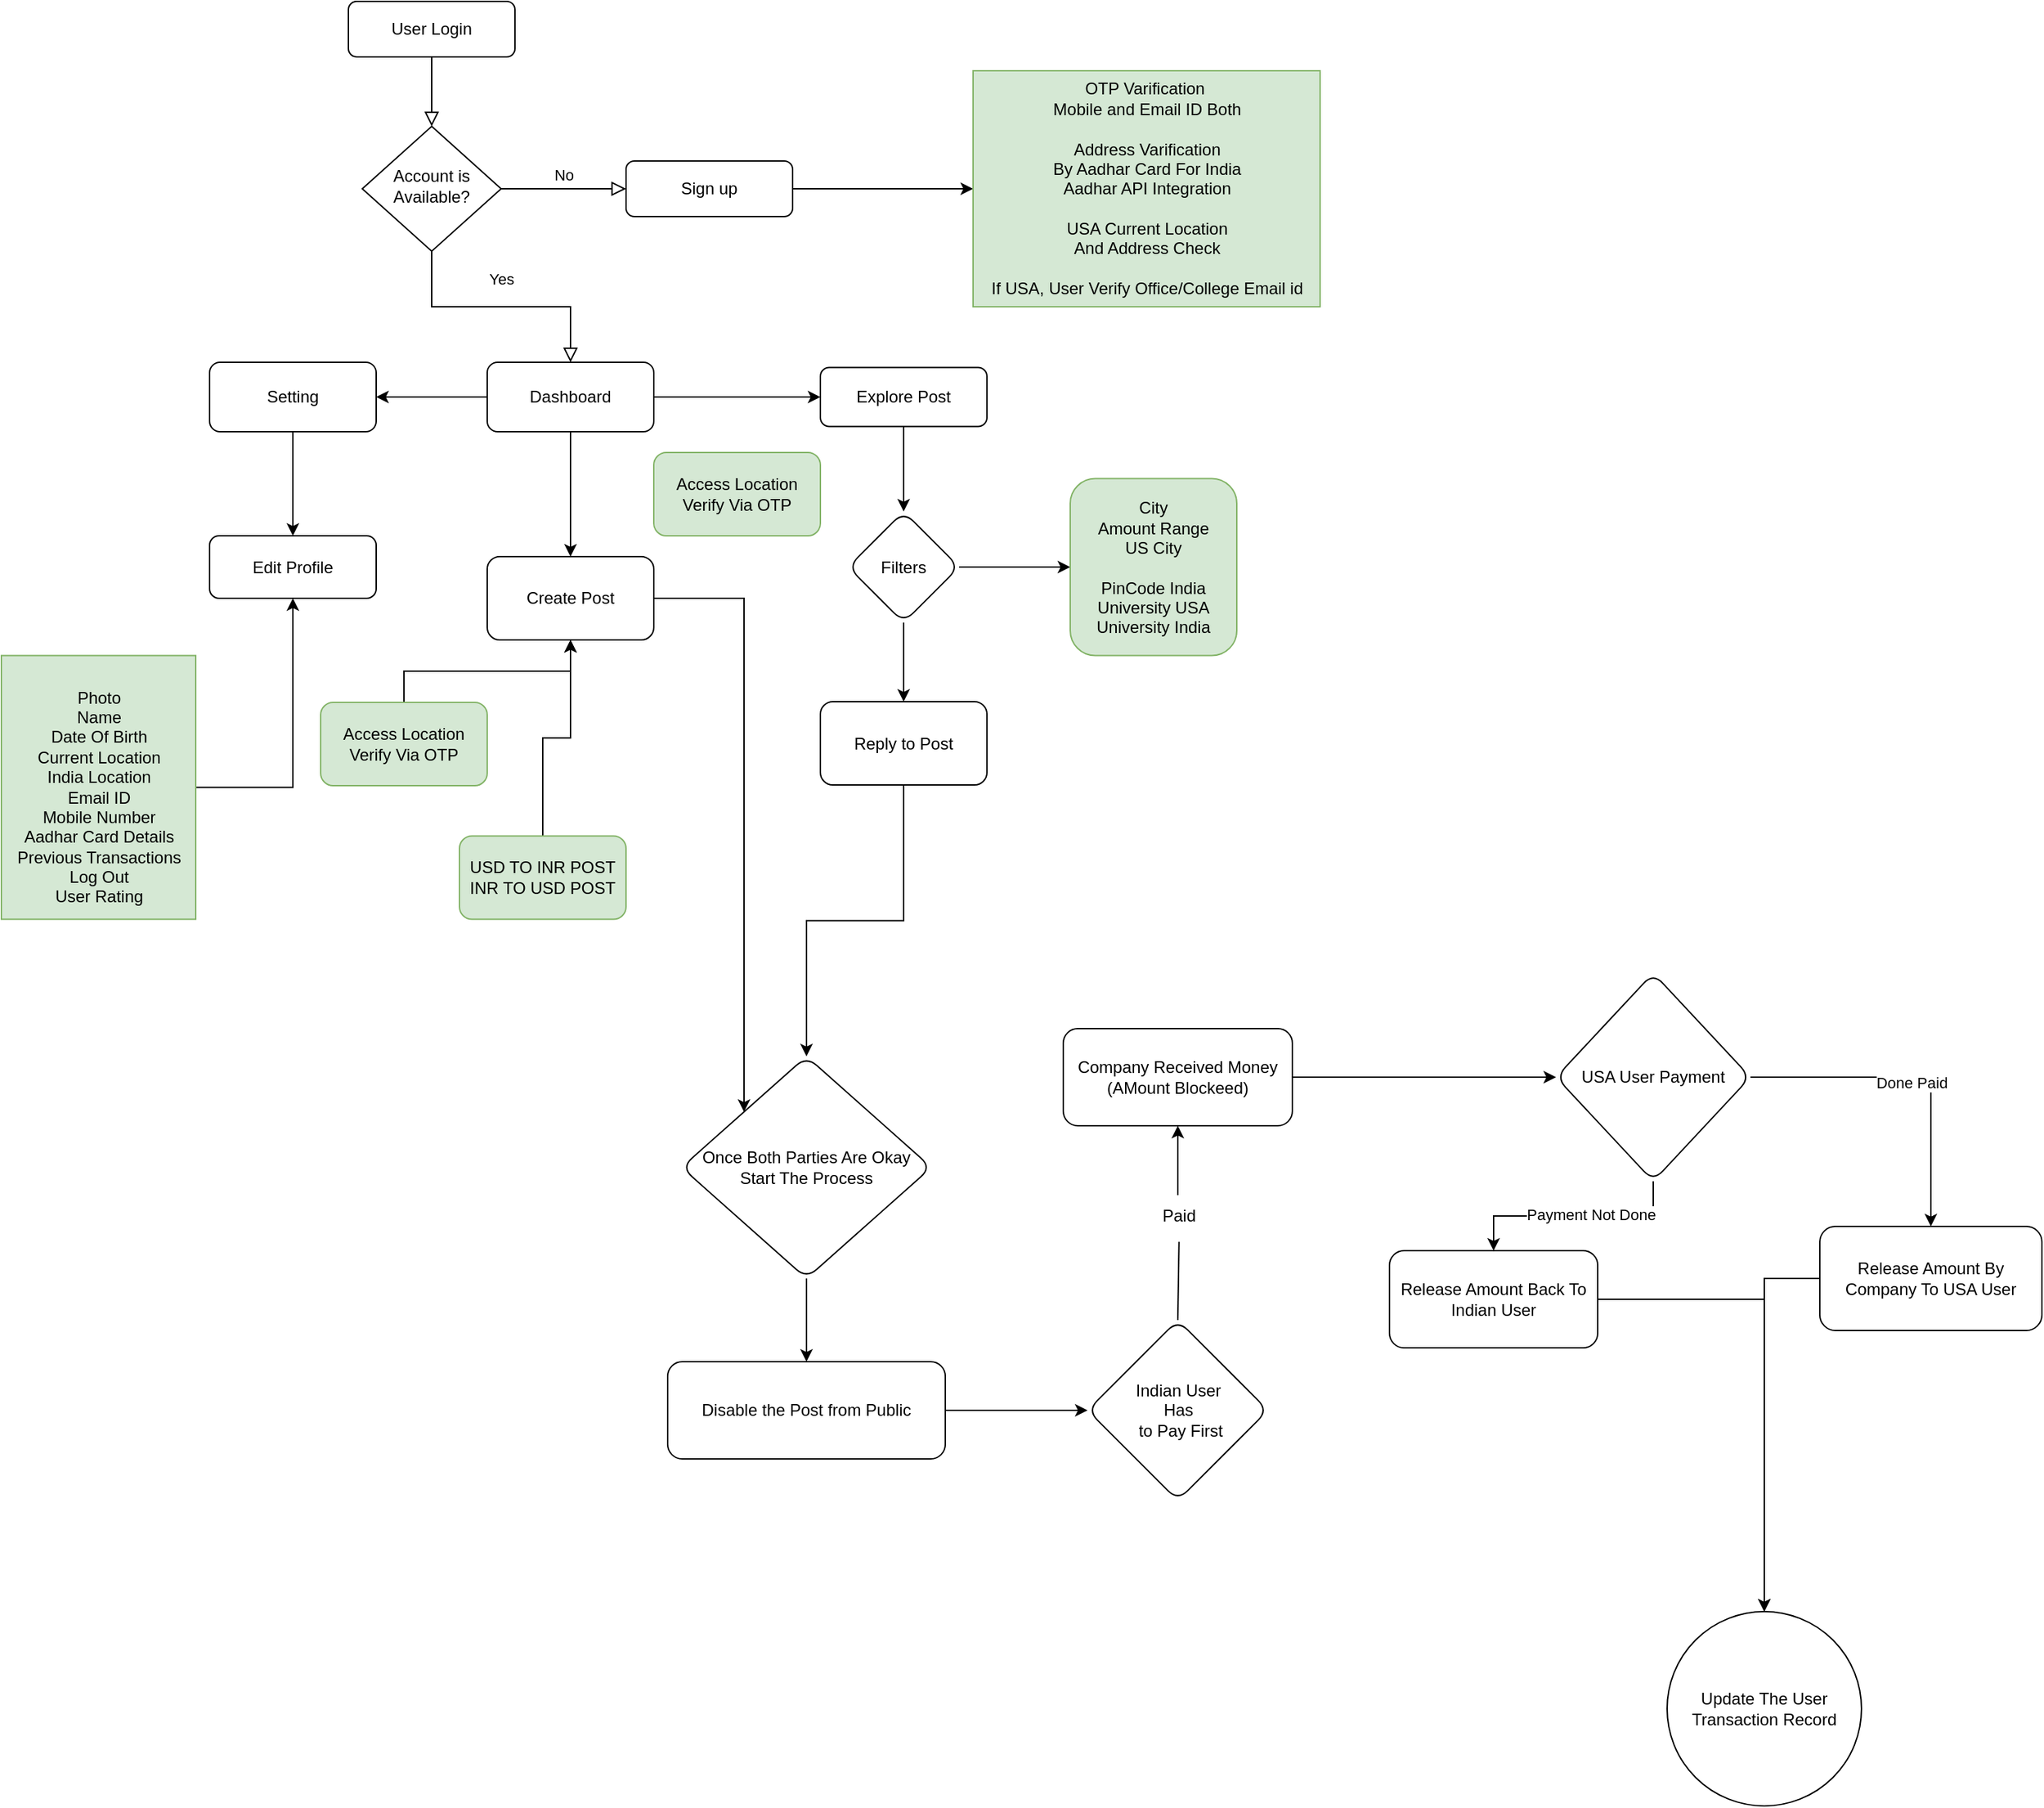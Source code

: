 <mxfile version="21.6.2" type="github">
  <diagram id="C5RBs43oDa-KdzZeNtuy" name="Page-1">
    <mxGraphModel dx="2571" dy="1067" grid="1" gridSize="10" guides="1" tooltips="1" connect="1" arrows="1" fold="1" page="1" pageScale="1" pageWidth="827" pageHeight="1169" math="0" shadow="0">
      <root>
        <mxCell id="WIyWlLk6GJQsqaUBKTNV-0" />
        <mxCell id="WIyWlLk6GJQsqaUBKTNV-1" parent="WIyWlLk6GJQsqaUBKTNV-0" />
        <mxCell id="WIyWlLk6GJQsqaUBKTNV-2" value="" style="rounded=0;html=1;jettySize=auto;orthogonalLoop=1;fontSize=11;endArrow=block;endFill=0;endSize=8;strokeWidth=1;shadow=0;labelBackgroundColor=none;edgeStyle=orthogonalEdgeStyle;" parent="WIyWlLk6GJQsqaUBKTNV-1" source="WIyWlLk6GJQsqaUBKTNV-3" target="WIyWlLk6GJQsqaUBKTNV-6" edge="1">
          <mxGeometry relative="1" as="geometry" />
        </mxCell>
        <mxCell id="WIyWlLk6GJQsqaUBKTNV-3" value="User Login" style="rounded=1;whiteSpace=wrap;html=1;fontSize=12;glass=0;strokeWidth=1;shadow=0;" parent="WIyWlLk6GJQsqaUBKTNV-1" vertex="1">
          <mxGeometry x="160" y="80" width="120" height="40" as="geometry" />
        </mxCell>
        <mxCell id="WIyWlLk6GJQsqaUBKTNV-4" value="Yes" style="rounded=0;html=1;jettySize=auto;orthogonalLoop=1;fontSize=11;endArrow=block;endFill=0;endSize=8;strokeWidth=1;shadow=0;labelBackgroundColor=none;edgeStyle=orthogonalEdgeStyle;entryX=0.5;entryY=0;entryDx=0;entryDy=0;" parent="WIyWlLk6GJQsqaUBKTNV-1" source="WIyWlLk6GJQsqaUBKTNV-6" target="57YCDFRrWDc7ahv4lhp7-1" edge="1">
          <mxGeometry y="20" relative="1" as="geometry">
            <mxPoint as="offset" />
            <mxPoint x="190" y="300" as="targetPoint" />
          </mxGeometry>
        </mxCell>
        <mxCell id="WIyWlLk6GJQsqaUBKTNV-5" value="No" style="edgeStyle=orthogonalEdgeStyle;rounded=0;html=1;jettySize=auto;orthogonalLoop=1;fontSize=11;endArrow=block;endFill=0;endSize=8;strokeWidth=1;shadow=0;labelBackgroundColor=none;" parent="WIyWlLk6GJQsqaUBKTNV-1" source="WIyWlLk6GJQsqaUBKTNV-6" target="WIyWlLk6GJQsqaUBKTNV-7" edge="1">
          <mxGeometry y="10" relative="1" as="geometry">
            <mxPoint as="offset" />
          </mxGeometry>
        </mxCell>
        <mxCell id="WIyWlLk6GJQsqaUBKTNV-6" value="Account is Available?" style="rhombus;whiteSpace=wrap;html=1;shadow=0;fontFamily=Helvetica;fontSize=12;align=center;strokeWidth=1;spacing=6;spacingTop=-4;" parent="WIyWlLk6GJQsqaUBKTNV-1" vertex="1">
          <mxGeometry x="170" y="170" width="100" height="90" as="geometry" />
        </mxCell>
        <mxCell id="57YCDFRrWDc7ahv4lhp7-16" style="edgeStyle=orthogonalEdgeStyle;rounded=0;orthogonalLoop=1;jettySize=auto;html=1;exitX=1;exitY=0.5;exitDx=0;exitDy=0;" edge="1" parent="WIyWlLk6GJQsqaUBKTNV-1" source="WIyWlLk6GJQsqaUBKTNV-7" target="57YCDFRrWDc7ahv4lhp7-15">
          <mxGeometry relative="1" as="geometry" />
        </mxCell>
        <mxCell id="WIyWlLk6GJQsqaUBKTNV-7" value="Sign up" style="rounded=1;whiteSpace=wrap;html=1;fontSize=12;glass=0;strokeWidth=1;shadow=0;" parent="WIyWlLk6GJQsqaUBKTNV-1" vertex="1">
          <mxGeometry x="360" y="195" width="120" height="40" as="geometry" />
        </mxCell>
        <mxCell id="57YCDFRrWDc7ahv4lhp7-3" value="" style="edgeStyle=orthogonalEdgeStyle;rounded=0;orthogonalLoop=1;jettySize=auto;html=1;" edge="1" parent="WIyWlLk6GJQsqaUBKTNV-1" source="57YCDFRrWDc7ahv4lhp7-1" target="57YCDFRrWDc7ahv4lhp7-2">
          <mxGeometry relative="1" as="geometry" />
        </mxCell>
        <mxCell id="57YCDFRrWDc7ahv4lhp7-5" value="" style="edgeStyle=orthogonalEdgeStyle;rounded=0;orthogonalLoop=1;jettySize=auto;html=1;" edge="1" parent="WIyWlLk6GJQsqaUBKTNV-1" source="57YCDFRrWDc7ahv4lhp7-1" target="57YCDFRrWDc7ahv4lhp7-4">
          <mxGeometry relative="1" as="geometry" />
        </mxCell>
        <mxCell id="57YCDFRrWDc7ahv4lhp7-25" value="" style="edgeStyle=orthogonalEdgeStyle;rounded=0;orthogonalLoop=1;jettySize=auto;html=1;" edge="1" parent="WIyWlLk6GJQsqaUBKTNV-1" source="57YCDFRrWDc7ahv4lhp7-1" target="57YCDFRrWDc7ahv4lhp7-24">
          <mxGeometry relative="1" as="geometry" />
        </mxCell>
        <mxCell id="57YCDFRrWDc7ahv4lhp7-1" value="Dashboard" style="rounded=1;whiteSpace=wrap;html=1;" vertex="1" parent="WIyWlLk6GJQsqaUBKTNV-1">
          <mxGeometry x="260" y="340" width="120" height="50" as="geometry" />
        </mxCell>
        <mxCell id="57YCDFRrWDc7ahv4lhp7-18" value="" style="edgeStyle=orthogonalEdgeStyle;rounded=0;orthogonalLoop=1;jettySize=auto;html=1;" edge="1" parent="WIyWlLk6GJQsqaUBKTNV-1" source="57YCDFRrWDc7ahv4lhp7-2" target="57YCDFRrWDc7ahv4lhp7-17">
          <mxGeometry relative="1" as="geometry" />
        </mxCell>
        <mxCell id="57YCDFRrWDc7ahv4lhp7-2" value="Explore Post" style="whiteSpace=wrap;html=1;rounded=1;" vertex="1" parent="WIyWlLk6GJQsqaUBKTNV-1">
          <mxGeometry x="500" y="343.75" width="120" height="42.5" as="geometry" />
        </mxCell>
        <mxCell id="57YCDFRrWDc7ahv4lhp7-7" value="" style="edgeStyle=orthogonalEdgeStyle;rounded=0;orthogonalLoop=1;jettySize=auto;html=1;" edge="1" parent="WIyWlLk6GJQsqaUBKTNV-1" source="57YCDFRrWDc7ahv4lhp7-4" target="57YCDFRrWDc7ahv4lhp7-6">
          <mxGeometry relative="1" as="geometry" />
        </mxCell>
        <mxCell id="57YCDFRrWDc7ahv4lhp7-4" value="Setting" style="rounded=1;whiteSpace=wrap;html=1;" vertex="1" parent="WIyWlLk6GJQsqaUBKTNV-1">
          <mxGeometry x="60" y="340" width="120" height="50" as="geometry" />
        </mxCell>
        <mxCell id="57YCDFRrWDc7ahv4lhp7-6" value="Edit Profile" style="whiteSpace=wrap;html=1;rounded=1;" vertex="1" parent="WIyWlLk6GJQsqaUBKTNV-1">
          <mxGeometry x="60" y="465" width="120" height="45" as="geometry" />
        </mxCell>
        <mxCell id="57YCDFRrWDc7ahv4lhp7-76" style="edgeStyle=orthogonalEdgeStyle;rounded=0;orthogonalLoop=1;jettySize=auto;html=1;entryX=0.5;entryY=1;entryDx=0;entryDy=0;" edge="1" parent="WIyWlLk6GJQsqaUBKTNV-1" source="57YCDFRrWDc7ahv4lhp7-10" target="57YCDFRrWDc7ahv4lhp7-6">
          <mxGeometry relative="1" as="geometry" />
        </mxCell>
        <mxCell id="57YCDFRrWDc7ahv4lhp7-10" value="&lt;br&gt;Photo&lt;br&gt;Name&lt;br&gt;Date Of Birth&lt;br&gt;Current Location&lt;br&gt;India Location&lt;br&gt;Email ID&lt;br&gt;Mobile Number&lt;br&gt;Aadhar Card Details&lt;br&gt;Previous Transactions&lt;br&gt;Log Out&lt;br&gt;User Rating" style="text;html=1;align=center;verticalAlign=middle;resizable=0;points=[];autosize=1;strokeColor=#82b366;fillColor=#d5e8d4;" vertex="1" parent="WIyWlLk6GJQsqaUBKTNV-1">
          <mxGeometry x="-90" y="551.25" width="140" height="190" as="geometry" />
        </mxCell>
        <mxCell id="57YCDFRrWDc7ahv4lhp7-15" value="OTP Varification&amp;nbsp;&lt;br&gt;Mobile and Email ID Both&lt;br&gt;&lt;br&gt;Address Varification&lt;br&gt;By Aadhar Card For India&lt;br&gt;Aadhar API Integration&lt;br&gt;&lt;br&gt;USA Current Location &lt;br&gt;And Address Check&lt;br&gt;&lt;br&gt;If USA, User Verify Office/College Email id" style="text;html=1;align=center;verticalAlign=middle;resizable=0;points=[];autosize=1;strokeColor=#82b366;fillColor=#d5e8d4;" vertex="1" parent="WIyWlLk6GJQsqaUBKTNV-1">
          <mxGeometry x="610" y="130" width="250" height="170" as="geometry" />
        </mxCell>
        <mxCell id="57YCDFRrWDc7ahv4lhp7-20" value="" style="edgeStyle=orthogonalEdgeStyle;rounded=0;orthogonalLoop=1;jettySize=auto;html=1;" edge="1" parent="WIyWlLk6GJQsqaUBKTNV-1" source="57YCDFRrWDc7ahv4lhp7-17" target="57YCDFRrWDc7ahv4lhp7-19">
          <mxGeometry relative="1" as="geometry" />
        </mxCell>
        <mxCell id="57YCDFRrWDc7ahv4lhp7-30" value="" style="edgeStyle=orthogonalEdgeStyle;rounded=0;orthogonalLoop=1;jettySize=auto;html=1;" edge="1" parent="WIyWlLk6GJQsqaUBKTNV-1" source="57YCDFRrWDc7ahv4lhp7-17" target="57YCDFRrWDc7ahv4lhp7-29">
          <mxGeometry relative="1" as="geometry" />
        </mxCell>
        <mxCell id="57YCDFRrWDc7ahv4lhp7-17" value="Filters" style="rhombus;whiteSpace=wrap;html=1;rounded=1;" vertex="1" parent="WIyWlLk6GJQsqaUBKTNV-1">
          <mxGeometry x="520" y="447.5" width="80" height="80" as="geometry" />
        </mxCell>
        <mxCell id="57YCDFRrWDc7ahv4lhp7-19" value="City&lt;br&gt;Amount Range&lt;br&gt;US City&lt;br&gt;&lt;br&gt;PinCode India&lt;br&gt;University USA&lt;br&gt;University India" style="whiteSpace=wrap;html=1;rounded=1;fillColor=#d5e8d4;strokeColor=#82b366;" vertex="1" parent="WIyWlLk6GJQsqaUBKTNV-1">
          <mxGeometry x="680" y="423.75" width="120" height="127.5" as="geometry" />
        </mxCell>
        <mxCell id="57YCDFRrWDc7ahv4lhp7-37" style="edgeStyle=orthogonalEdgeStyle;rounded=0;orthogonalLoop=1;jettySize=auto;html=1;exitX=1;exitY=0.5;exitDx=0;exitDy=0;entryX=0;entryY=0;entryDx=0;entryDy=0;" edge="1" parent="WIyWlLk6GJQsqaUBKTNV-1" source="57YCDFRrWDc7ahv4lhp7-24" target="57YCDFRrWDc7ahv4lhp7-35">
          <mxGeometry relative="1" as="geometry" />
        </mxCell>
        <mxCell id="57YCDFRrWDc7ahv4lhp7-24" value="Create Post" style="whiteSpace=wrap;html=1;rounded=1;" vertex="1" parent="WIyWlLk6GJQsqaUBKTNV-1">
          <mxGeometry x="260" y="480" width="120" height="60" as="geometry" />
        </mxCell>
        <mxCell id="57YCDFRrWDc7ahv4lhp7-28" style="edgeStyle=orthogonalEdgeStyle;rounded=0;orthogonalLoop=1;jettySize=auto;html=1;exitX=0.5;exitY=0;exitDx=0;exitDy=0;entryX=0.5;entryY=1;entryDx=0;entryDy=0;" edge="1" parent="WIyWlLk6GJQsqaUBKTNV-1" source="57YCDFRrWDc7ahv4lhp7-26" target="57YCDFRrWDc7ahv4lhp7-24">
          <mxGeometry relative="1" as="geometry" />
        </mxCell>
        <mxCell id="57YCDFRrWDc7ahv4lhp7-26" value="Access Location&lt;br&gt;Verify Via OTP" style="whiteSpace=wrap;html=1;rounded=1;fillColor=#d5e8d4;strokeColor=#82b366;" vertex="1" parent="WIyWlLk6GJQsqaUBKTNV-1">
          <mxGeometry x="140" y="585" width="120" height="60" as="geometry" />
        </mxCell>
        <mxCell id="57YCDFRrWDc7ahv4lhp7-36" value="" style="edgeStyle=orthogonalEdgeStyle;rounded=0;orthogonalLoop=1;jettySize=auto;html=1;" edge="1" parent="WIyWlLk6GJQsqaUBKTNV-1" source="57YCDFRrWDc7ahv4lhp7-29" target="57YCDFRrWDc7ahv4lhp7-35">
          <mxGeometry relative="1" as="geometry" />
        </mxCell>
        <mxCell id="57YCDFRrWDc7ahv4lhp7-29" value="Reply to Post" style="whiteSpace=wrap;html=1;rounded=1;" vertex="1" parent="WIyWlLk6GJQsqaUBKTNV-1">
          <mxGeometry x="500" y="584.5" width="120" height="60" as="geometry" />
        </mxCell>
        <mxCell id="57YCDFRrWDc7ahv4lhp7-31" style="edgeStyle=orthogonalEdgeStyle;rounded=0;orthogonalLoop=1;jettySize=auto;html=1;exitX=0.5;exitY=1;exitDx=0;exitDy=0;" edge="1" parent="WIyWlLk6GJQsqaUBKTNV-1" source="57YCDFRrWDc7ahv4lhp7-29" target="57YCDFRrWDc7ahv4lhp7-29">
          <mxGeometry relative="1" as="geometry" />
        </mxCell>
        <mxCell id="57YCDFRrWDc7ahv4lhp7-39" value="" style="edgeStyle=orthogonalEdgeStyle;rounded=0;orthogonalLoop=1;jettySize=auto;html=1;" edge="1" parent="WIyWlLk6GJQsqaUBKTNV-1" source="57YCDFRrWDc7ahv4lhp7-35" target="57YCDFRrWDc7ahv4lhp7-38">
          <mxGeometry relative="1" as="geometry" />
        </mxCell>
        <mxCell id="57YCDFRrWDc7ahv4lhp7-35" value="Once Both Parties Are Okay&lt;br&gt;Start The Process" style="rhombus;whiteSpace=wrap;html=1;rounded=1;" vertex="1" parent="WIyWlLk6GJQsqaUBKTNV-1">
          <mxGeometry x="400" y="840" width="180" height="160" as="geometry" />
        </mxCell>
        <mxCell id="57YCDFRrWDc7ahv4lhp7-43" value="" style="edgeStyle=orthogonalEdgeStyle;rounded=0;orthogonalLoop=1;jettySize=auto;html=1;" edge="1" parent="WIyWlLk6GJQsqaUBKTNV-1" source="57YCDFRrWDc7ahv4lhp7-38" target="57YCDFRrWDc7ahv4lhp7-42">
          <mxGeometry relative="1" as="geometry" />
        </mxCell>
        <mxCell id="57YCDFRrWDc7ahv4lhp7-38" value="Disable the Post from Public" style="whiteSpace=wrap;html=1;rounded=1;" vertex="1" parent="WIyWlLk6GJQsqaUBKTNV-1">
          <mxGeometry x="390" y="1060" width="200" height="70" as="geometry" />
        </mxCell>
        <mxCell id="57YCDFRrWDc7ahv4lhp7-42" value="Indian User &lt;br&gt;Has&lt;br&gt;&amp;nbsp;to Pay First" style="rhombus;whiteSpace=wrap;html=1;rounded=1;" vertex="1" parent="WIyWlLk6GJQsqaUBKTNV-1">
          <mxGeometry x="692.5" y="1030" width="130" height="130" as="geometry" />
        </mxCell>
        <mxCell id="57YCDFRrWDc7ahv4lhp7-53" style="edgeStyle=orthogonalEdgeStyle;rounded=0;orthogonalLoop=1;jettySize=auto;html=1;entryX=0.5;entryY=1;entryDx=0;entryDy=0;" edge="1" parent="WIyWlLk6GJQsqaUBKTNV-1" source="57YCDFRrWDc7ahv4lhp7-46" target="57YCDFRrWDc7ahv4lhp7-49">
          <mxGeometry relative="1" as="geometry" />
        </mxCell>
        <mxCell id="57YCDFRrWDc7ahv4lhp7-46" value="Paid" style="text;html=1;align=center;verticalAlign=middle;resizable=0;points=[];autosize=1;strokeColor=none;fillColor=none;" vertex="1" parent="WIyWlLk6GJQsqaUBKTNV-1">
          <mxGeometry x="732.5" y="940" width="50" height="30" as="geometry" />
        </mxCell>
        <mxCell id="57YCDFRrWDc7ahv4lhp7-56" value="" style="edgeStyle=orthogonalEdgeStyle;rounded=0;orthogonalLoop=1;jettySize=auto;html=1;" edge="1" parent="WIyWlLk6GJQsqaUBKTNV-1" source="57YCDFRrWDc7ahv4lhp7-49" target="57YCDFRrWDc7ahv4lhp7-55">
          <mxGeometry relative="1" as="geometry" />
        </mxCell>
        <mxCell id="57YCDFRrWDc7ahv4lhp7-49" value="Company Received Money (AMount Blockeed)" style="rounded=1;whiteSpace=wrap;html=1;" vertex="1" parent="WIyWlLk6GJQsqaUBKTNV-1">
          <mxGeometry x="675" y="820" width="165" height="70" as="geometry" />
        </mxCell>
        <mxCell id="57YCDFRrWDc7ahv4lhp7-54" value="" style="endArrow=none;html=1;rounded=0;entryX=0.517;entryY=1.122;entryDx=0;entryDy=0;entryPerimeter=0;exitX=0.5;exitY=0;exitDx=0;exitDy=0;" edge="1" parent="WIyWlLk6GJQsqaUBKTNV-1" source="57YCDFRrWDc7ahv4lhp7-42" target="57YCDFRrWDc7ahv4lhp7-46">
          <mxGeometry width="50" height="50" relative="1" as="geometry">
            <mxPoint x="570" y="960" as="sourcePoint" />
            <mxPoint x="620" y="910" as="targetPoint" />
          </mxGeometry>
        </mxCell>
        <mxCell id="57YCDFRrWDc7ahv4lhp7-61" value="" style="edgeStyle=orthogonalEdgeStyle;rounded=0;orthogonalLoop=1;jettySize=auto;html=1;" edge="1" parent="WIyWlLk6GJQsqaUBKTNV-1" source="57YCDFRrWDc7ahv4lhp7-55" target="57YCDFRrWDc7ahv4lhp7-60">
          <mxGeometry relative="1" as="geometry" />
        </mxCell>
        <mxCell id="57YCDFRrWDc7ahv4lhp7-63" value="Done Paid" style="edgeLabel;html=1;align=center;verticalAlign=middle;resizable=0;points=[];" vertex="1" connectable="0" parent="57YCDFRrWDc7ahv4lhp7-61">
          <mxGeometry x="-0.029" y="-4" relative="1" as="geometry">
            <mxPoint as="offset" />
          </mxGeometry>
        </mxCell>
        <mxCell id="57YCDFRrWDc7ahv4lhp7-68" value="" style="edgeStyle=orthogonalEdgeStyle;rounded=0;orthogonalLoop=1;jettySize=auto;html=1;" edge="1" parent="WIyWlLk6GJQsqaUBKTNV-1" source="57YCDFRrWDc7ahv4lhp7-55" target="57YCDFRrWDc7ahv4lhp7-67">
          <mxGeometry relative="1" as="geometry" />
        </mxCell>
        <mxCell id="57YCDFRrWDc7ahv4lhp7-69" value="Payment Not Done" style="edgeLabel;html=1;align=center;verticalAlign=middle;resizable=0;points=[];" vertex="1" connectable="0" parent="57YCDFRrWDc7ahv4lhp7-68">
          <mxGeometry x="-0.143" y="-1" relative="1" as="geometry">
            <mxPoint as="offset" />
          </mxGeometry>
        </mxCell>
        <mxCell id="57YCDFRrWDc7ahv4lhp7-55" value="USA User Payment" style="rhombus;whiteSpace=wrap;html=1;rounded=1;" vertex="1" parent="WIyWlLk6GJQsqaUBKTNV-1">
          <mxGeometry x="1030" y="780" width="140" height="150" as="geometry" />
        </mxCell>
        <mxCell id="57YCDFRrWDc7ahv4lhp7-72" style="edgeStyle=orthogonalEdgeStyle;rounded=0;orthogonalLoop=1;jettySize=auto;html=1;exitX=0;exitY=0.5;exitDx=0;exitDy=0;entryX=0.5;entryY=0;entryDx=0;entryDy=0;" edge="1" parent="WIyWlLk6GJQsqaUBKTNV-1" source="57YCDFRrWDc7ahv4lhp7-60" target="57YCDFRrWDc7ahv4lhp7-70">
          <mxGeometry relative="1" as="geometry" />
        </mxCell>
        <mxCell id="57YCDFRrWDc7ahv4lhp7-60" value="Release Amount By Company To USA User" style="rounded=1;whiteSpace=wrap;html=1;" vertex="1" parent="WIyWlLk6GJQsqaUBKTNV-1">
          <mxGeometry x="1220" y="962.5" width="160" height="75" as="geometry" />
        </mxCell>
        <mxCell id="57YCDFRrWDc7ahv4lhp7-71" value="" style="edgeStyle=orthogonalEdgeStyle;rounded=0;orthogonalLoop=1;jettySize=auto;html=1;" edge="1" parent="WIyWlLk6GJQsqaUBKTNV-1" source="57YCDFRrWDc7ahv4lhp7-67" target="57YCDFRrWDc7ahv4lhp7-70">
          <mxGeometry relative="1" as="geometry" />
        </mxCell>
        <mxCell id="57YCDFRrWDc7ahv4lhp7-67" value="Release Amount Back To Indian User" style="whiteSpace=wrap;html=1;rounded=1;" vertex="1" parent="WIyWlLk6GJQsqaUBKTNV-1">
          <mxGeometry x="910" y="980" width="150" height="70" as="geometry" />
        </mxCell>
        <mxCell id="57YCDFRrWDc7ahv4lhp7-70" value="Update The User Transaction Record" style="ellipse;whiteSpace=wrap;html=1;rounded=1;" vertex="1" parent="WIyWlLk6GJQsqaUBKTNV-1">
          <mxGeometry x="1110" y="1240" width="140" height="140" as="geometry" />
        </mxCell>
        <mxCell id="57YCDFRrWDc7ahv4lhp7-73" value="Access Location&lt;br&gt;Verify Via OTP" style="whiteSpace=wrap;html=1;rounded=1;fillColor=#d5e8d4;strokeColor=#82b366;" vertex="1" parent="WIyWlLk6GJQsqaUBKTNV-1">
          <mxGeometry x="380" y="405" width="120" height="60" as="geometry" />
        </mxCell>
        <mxCell id="57YCDFRrWDc7ahv4lhp7-78" style="edgeStyle=orthogonalEdgeStyle;rounded=0;orthogonalLoop=1;jettySize=auto;html=1;exitX=0.5;exitY=0;exitDx=0;exitDy=0;entryX=0.5;entryY=1;entryDx=0;entryDy=0;" edge="1" parent="WIyWlLk6GJQsqaUBKTNV-1" source="57YCDFRrWDc7ahv4lhp7-77" target="57YCDFRrWDc7ahv4lhp7-24">
          <mxGeometry relative="1" as="geometry" />
        </mxCell>
        <mxCell id="57YCDFRrWDc7ahv4lhp7-77" value="USD TO INR POST&lt;br&gt;INR TO USD POST" style="whiteSpace=wrap;html=1;rounded=1;fillColor=#d5e8d4;strokeColor=#82b366;" vertex="1" parent="WIyWlLk6GJQsqaUBKTNV-1">
          <mxGeometry x="240" y="681.25" width="120" height="60" as="geometry" />
        </mxCell>
      </root>
    </mxGraphModel>
  </diagram>
</mxfile>

